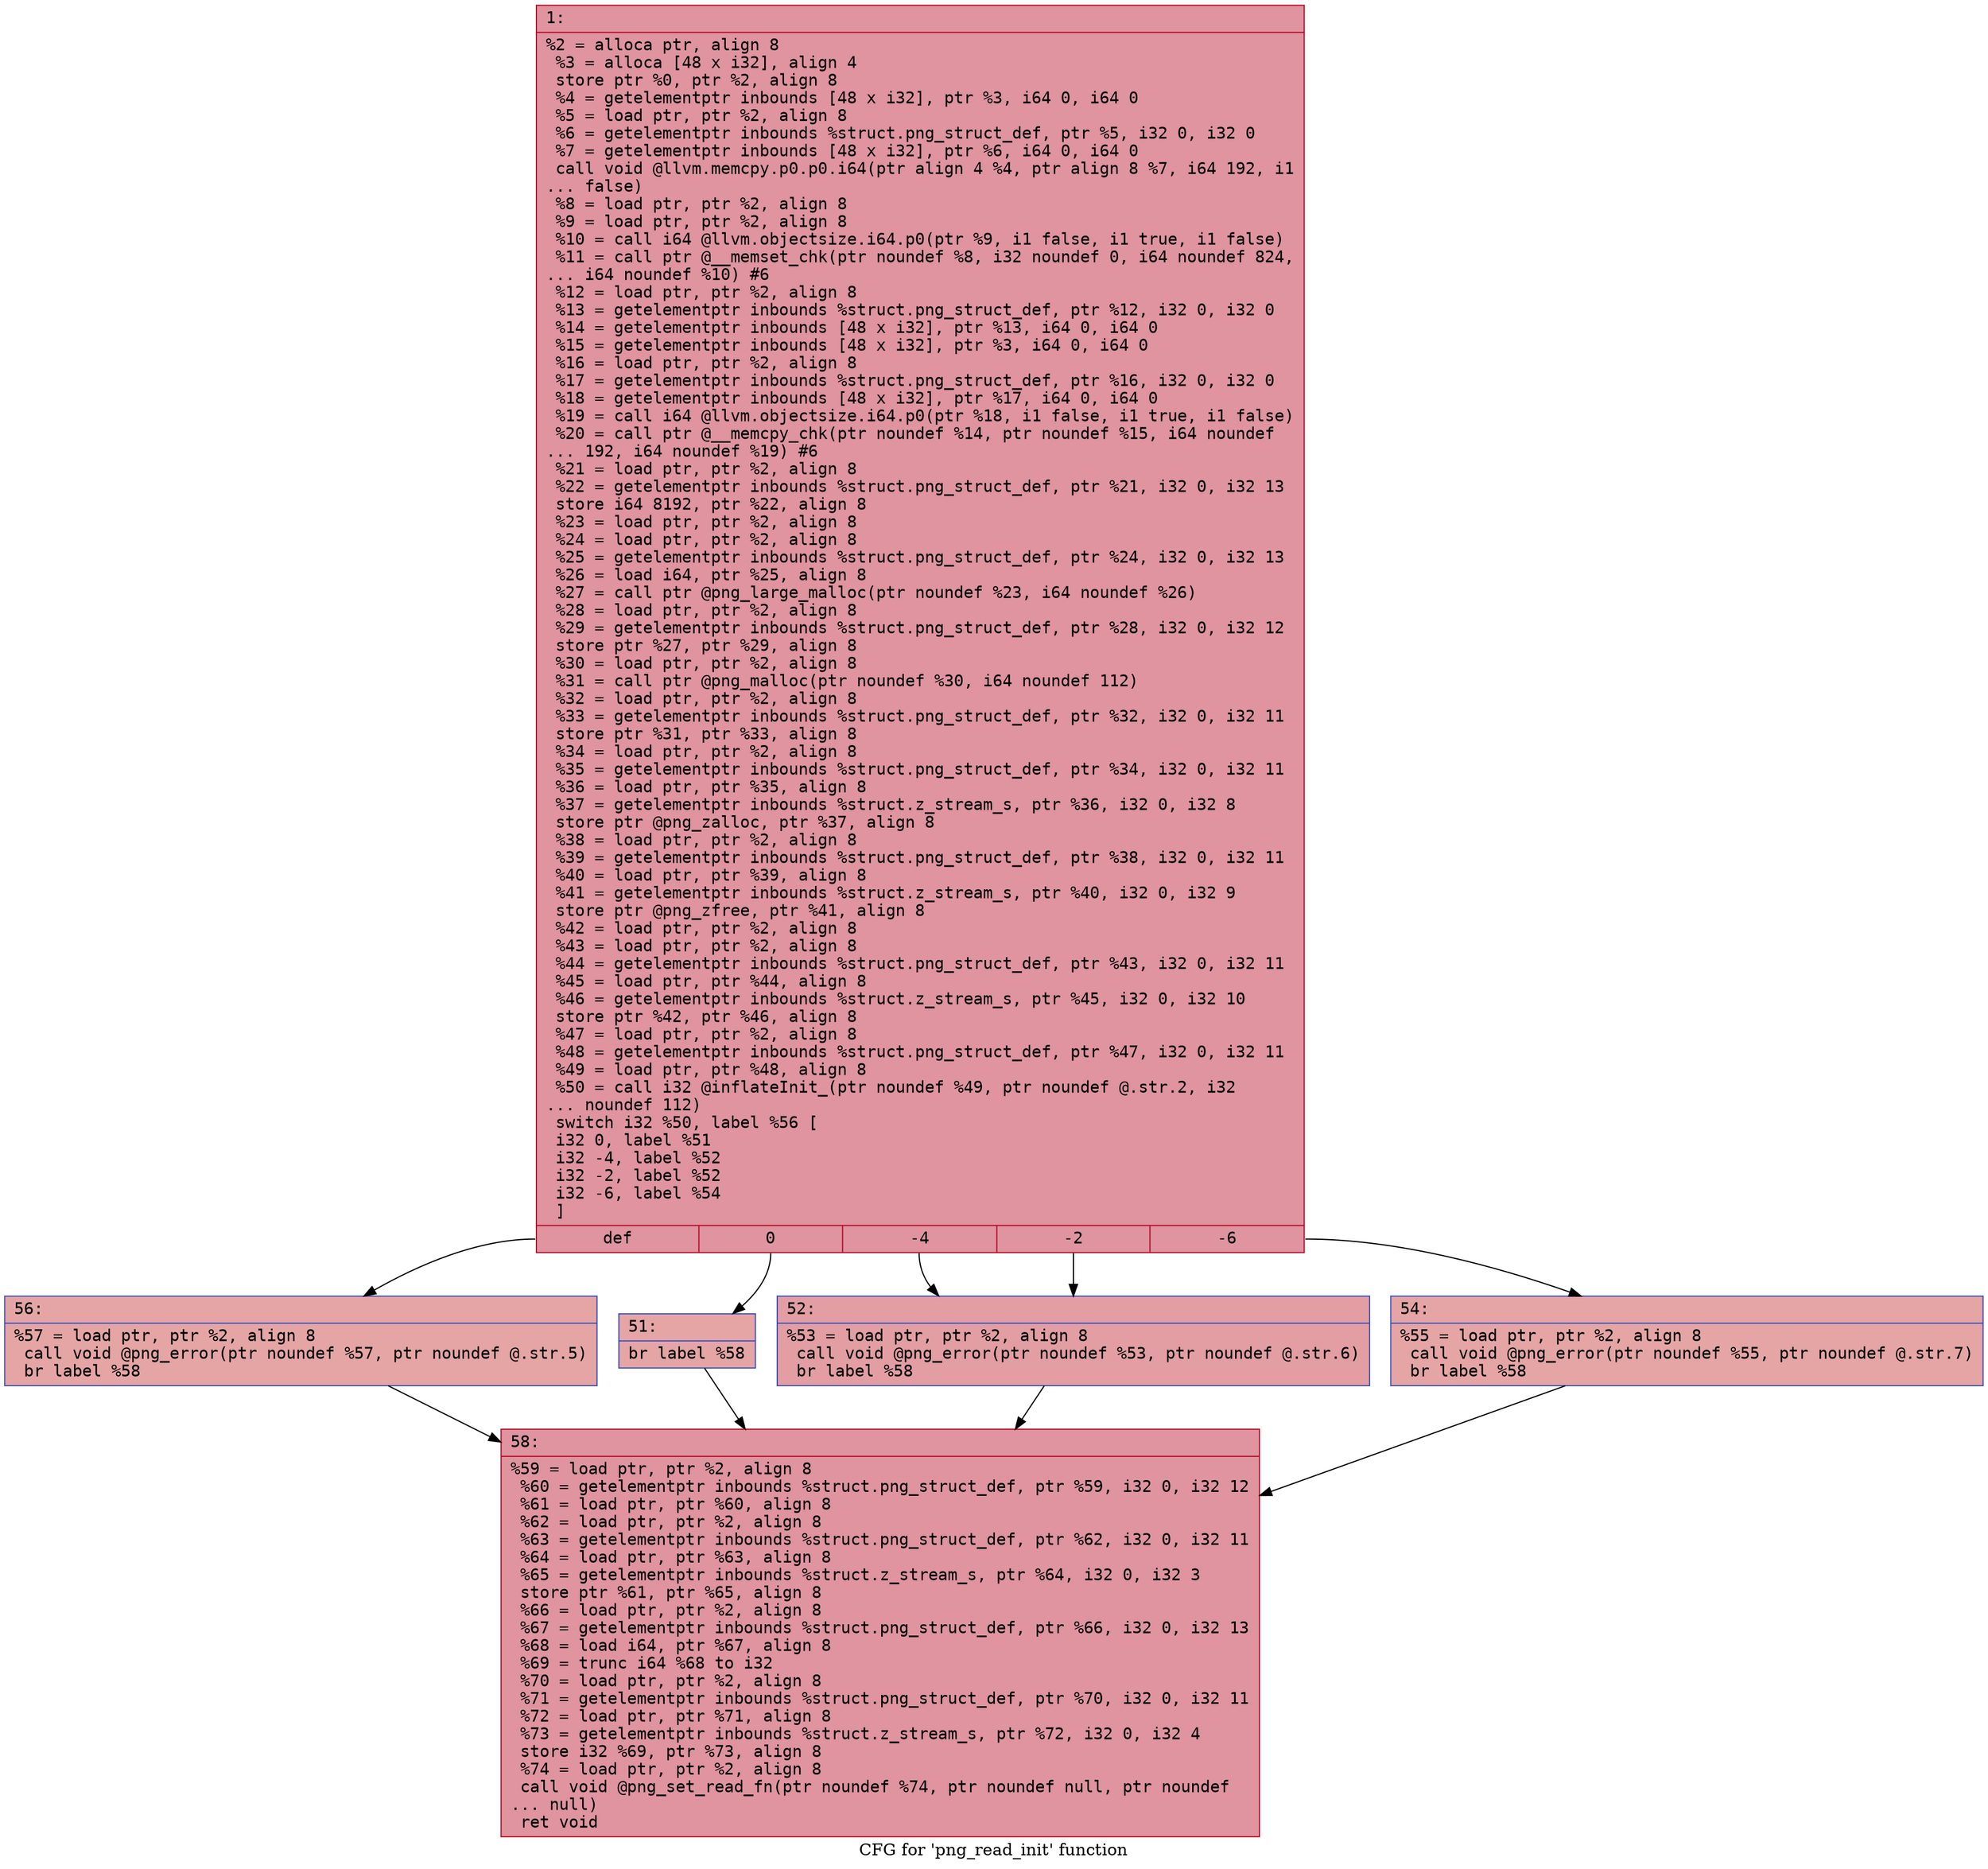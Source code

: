 digraph "CFG for 'png_read_init' function" {
	label="CFG for 'png_read_init' function";

	Node0x600001c029e0 [shape=record,color="#b70d28ff", style=filled, fillcolor="#b70d2870" fontname="Courier",label="{1:\l|  %2 = alloca ptr, align 8\l  %3 = alloca [48 x i32], align 4\l  store ptr %0, ptr %2, align 8\l  %4 = getelementptr inbounds [48 x i32], ptr %3, i64 0, i64 0\l  %5 = load ptr, ptr %2, align 8\l  %6 = getelementptr inbounds %struct.png_struct_def, ptr %5, i32 0, i32 0\l  %7 = getelementptr inbounds [48 x i32], ptr %6, i64 0, i64 0\l  call void @llvm.memcpy.p0.p0.i64(ptr align 4 %4, ptr align 8 %7, i64 192, i1\l... false)\l  %8 = load ptr, ptr %2, align 8\l  %9 = load ptr, ptr %2, align 8\l  %10 = call i64 @llvm.objectsize.i64.p0(ptr %9, i1 false, i1 true, i1 false)\l  %11 = call ptr @__memset_chk(ptr noundef %8, i32 noundef 0, i64 noundef 824,\l... i64 noundef %10) #6\l  %12 = load ptr, ptr %2, align 8\l  %13 = getelementptr inbounds %struct.png_struct_def, ptr %12, i32 0, i32 0\l  %14 = getelementptr inbounds [48 x i32], ptr %13, i64 0, i64 0\l  %15 = getelementptr inbounds [48 x i32], ptr %3, i64 0, i64 0\l  %16 = load ptr, ptr %2, align 8\l  %17 = getelementptr inbounds %struct.png_struct_def, ptr %16, i32 0, i32 0\l  %18 = getelementptr inbounds [48 x i32], ptr %17, i64 0, i64 0\l  %19 = call i64 @llvm.objectsize.i64.p0(ptr %18, i1 false, i1 true, i1 false)\l  %20 = call ptr @__memcpy_chk(ptr noundef %14, ptr noundef %15, i64 noundef\l... 192, i64 noundef %19) #6\l  %21 = load ptr, ptr %2, align 8\l  %22 = getelementptr inbounds %struct.png_struct_def, ptr %21, i32 0, i32 13\l  store i64 8192, ptr %22, align 8\l  %23 = load ptr, ptr %2, align 8\l  %24 = load ptr, ptr %2, align 8\l  %25 = getelementptr inbounds %struct.png_struct_def, ptr %24, i32 0, i32 13\l  %26 = load i64, ptr %25, align 8\l  %27 = call ptr @png_large_malloc(ptr noundef %23, i64 noundef %26)\l  %28 = load ptr, ptr %2, align 8\l  %29 = getelementptr inbounds %struct.png_struct_def, ptr %28, i32 0, i32 12\l  store ptr %27, ptr %29, align 8\l  %30 = load ptr, ptr %2, align 8\l  %31 = call ptr @png_malloc(ptr noundef %30, i64 noundef 112)\l  %32 = load ptr, ptr %2, align 8\l  %33 = getelementptr inbounds %struct.png_struct_def, ptr %32, i32 0, i32 11\l  store ptr %31, ptr %33, align 8\l  %34 = load ptr, ptr %2, align 8\l  %35 = getelementptr inbounds %struct.png_struct_def, ptr %34, i32 0, i32 11\l  %36 = load ptr, ptr %35, align 8\l  %37 = getelementptr inbounds %struct.z_stream_s, ptr %36, i32 0, i32 8\l  store ptr @png_zalloc, ptr %37, align 8\l  %38 = load ptr, ptr %2, align 8\l  %39 = getelementptr inbounds %struct.png_struct_def, ptr %38, i32 0, i32 11\l  %40 = load ptr, ptr %39, align 8\l  %41 = getelementptr inbounds %struct.z_stream_s, ptr %40, i32 0, i32 9\l  store ptr @png_zfree, ptr %41, align 8\l  %42 = load ptr, ptr %2, align 8\l  %43 = load ptr, ptr %2, align 8\l  %44 = getelementptr inbounds %struct.png_struct_def, ptr %43, i32 0, i32 11\l  %45 = load ptr, ptr %44, align 8\l  %46 = getelementptr inbounds %struct.z_stream_s, ptr %45, i32 0, i32 10\l  store ptr %42, ptr %46, align 8\l  %47 = load ptr, ptr %2, align 8\l  %48 = getelementptr inbounds %struct.png_struct_def, ptr %47, i32 0, i32 11\l  %49 = load ptr, ptr %48, align 8\l  %50 = call i32 @inflateInit_(ptr noundef %49, ptr noundef @.str.2, i32\l... noundef 112)\l  switch i32 %50, label %56 [\l    i32 0, label %51\l    i32 -4, label %52\l    i32 -2, label %52\l    i32 -6, label %54\l  ]\l|{<s0>def|<s1>0|<s2>-4|<s3>-2|<s4>-6}}"];
	Node0x600001c029e0:s0 -> Node0x600001c02b20[tooltip="1 -> 56\nProbability 20.00%" ];
	Node0x600001c029e0:s1 -> Node0x600001c02a30[tooltip="1 -> 51\nProbability 20.00%" ];
	Node0x600001c029e0:s2 -> Node0x600001c02a80[tooltip="1 -> 52\nProbability 40.00%" ];
	Node0x600001c029e0:s3 -> Node0x600001c02a80[tooltip="1 -> 52\nProbability 40.00%" ];
	Node0x600001c029e0:s4 -> Node0x600001c02ad0[tooltip="1 -> 54\nProbability 20.00%" ];
	Node0x600001c02a30 [shape=record,color="#3d50c3ff", style=filled, fillcolor="#c5333470" fontname="Courier",label="{51:\l|  br label %58\l}"];
	Node0x600001c02a30 -> Node0x600001c02b70[tooltip="51 -> 58\nProbability 100.00%" ];
	Node0x600001c02a80 [shape=record,color="#3d50c3ff", style=filled, fillcolor="#be242e70" fontname="Courier",label="{52:\l|  %53 = load ptr, ptr %2, align 8\l  call void @png_error(ptr noundef %53, ptr noundef @.str.6)\l  br label %58\l}"];
	Node0x600001c02a80 -> Node0x600001c02b70[tooltip="52 -> 58\nProbability 100.00%" ];
	Node0x600001c02ad0 [shape=record,color="#3d50c3ff", style=filled, fillcolor="#c5333470" fontname="Courier",label="{54:\l|  %55 = load ptr, ptr %2, align 8\l  call void @png_error(ptr noundef %55, ptr noundef @.str.7)\l  br label %58\l}"];
	Node0x600001c02ad0 -> Node0x600001c02b70[tooltip="54 -> 58\nProbability 100.00%" ];
	Node0x600001c02b20 [shape=record,color="#3d50c3ff", style=filled, fillcolor="#c5333470" fontname="Courier",label="{56:\l|  %57 = load ptr, ptr %2, align 8\l  call void @png_error(ptr noundef %57, ptr noundef @.str.5)\l  br label %58\l}"];
	Node0x600001c02b20 -> Node0x600001c02b70[tooltip="56 -> 58\nProbability 100.00%" ];
	Node0x600001c02b70 [shape=record,color="#b70d28ff", style=filled, fillcolor="#b70d2870" fontname="Courier",label="{58:\l|  %59 = load ptr, ptr %2, align 8\l  %60 = getelementptr inbounds %struct.png_struct_def, ptr %59, i32 0, i32 12\l  %61 = load ptr, ptr %60, align 8\l  %62 = load ptr, ptr %2, align 8\l  %63 = getelementptr inbounds %struct.png_struct_def, ptr %62, i32 0, i32 11\l  %64 = load ptr, ptr %63, align 8\l  %65 = getelementptr inbounds %struct.z_stream_s, ptr %64, i32 0, i32 3\l  store ptr %61, ptr %65, align 8\l  %66 = load ptr, ptr %2, align 8\l  %67 = getelementptr inbounds %struct.png_struct_def, ptr %66, i32 0, i32 13\l  %68 = load i64, ptr %67, align 8\l  %69 = trunc i64 %68 to i32\l  %70 = load ptr, ptr %2, align 8\l  %71 = getelementptr inbounds %struct.png_struct_def, ptr %70, i32 0, i32 11\l  %72 = load ptr, ptr %71, align 8\l  %73 = getelementptr inbounds %struct.z_stream_s, ptr %72, i32 0, i32 4\l  store i32 %69, ptr %73, align 8\l  %74 = load ptr, ptr %2, align 8\l  call void @png_set_read_fn(ptr noundef %74, ptr noundef null, ptr noundef\l... null)\l  ret void\l}"];
}
